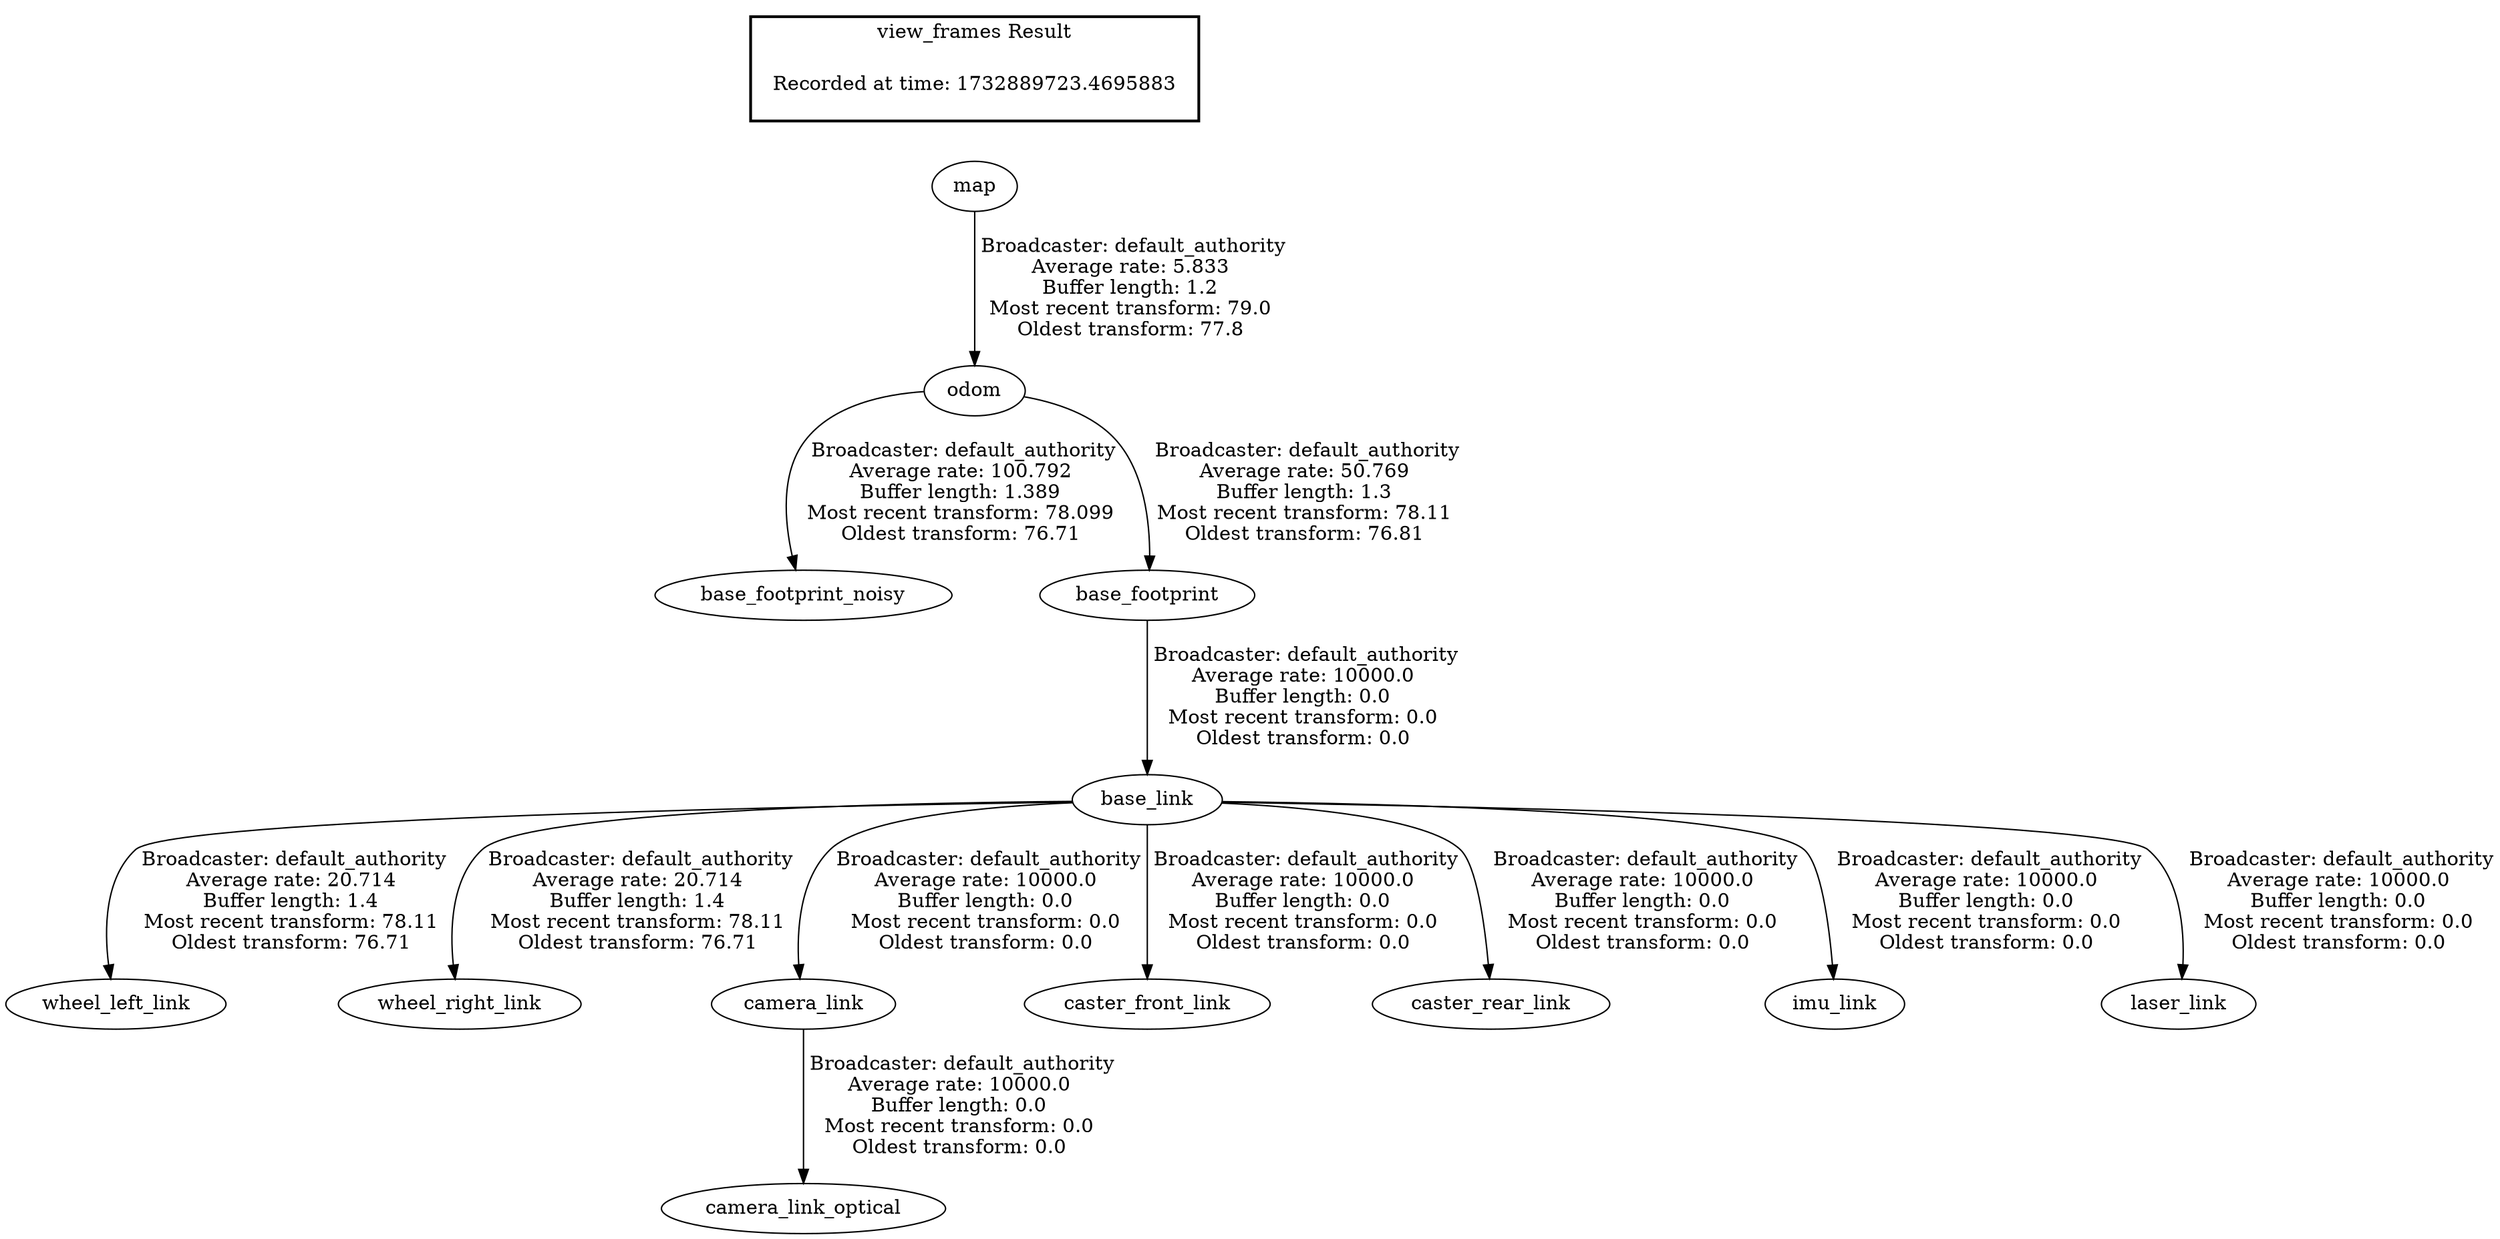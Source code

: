 digraph G {
"odom" -> "base_footprint_noisy"[label=" Broadcaster: default_authority\nAverage rate: 100.792\nBuffer length: 1.389\nMost recent transform: 78.099\nOldest transform: 76.71\n"];
"map" -> "odom"[label=" Broadcaster: default_authority\nAverage rate: 5.833\nBuffer length: 1.2\nMost recent transform: 79.0\nOldest transform: 77.8\n"];
"base_link" -> "wheel_left_link"[label=" Broadcaster: default_authority\nAverage rate: 20.714\nBuffer length: 1.4\nMost recent transform: 78.11\nOldest transform: 76.71\n"];
"base_footprint" -> "base_link"[label=" Broadcaster: default_authority\nAverage rate: 10000.0\nBuffer length: 0.0\nMost recent transform: 0.0\nOldest transform: 0.0\n"];
"base_link" -> "wheel_right_link"[label=" Broadcaster: default_authority\nAverage rate: 20.714\nBuffer length: 1.4\nMost recent transform: 78.11\nOldest transform: 76.71\n"];
"odom" -> "base_footprint"[label=" Broadcaster: default_authority\nAverage rate: 50.769\nBuffer length: 1.3\nMost recent transform: 78.11\nOldest transform: 76.81\n"];
"base_link" -> "camera_link"[label=" Broadcaster: default_authority\nAverage rate: 10000.0\nBuffer length: 0.0\nMost recent transform: 0.0\nOldest transform: 0.0\n"];
"camera_link" -> "camera_link_optical"[label=" Broadcaster: default_authority\nAverage rate: 10000.0\nBuffer length: 0.0\nMost recent transform: 0.0\nOldest transform: 0.0\n"];
"base_link" -> "caster_front_link"[label=" Broadcaster: default_authority\nAverage rate: 10000.0\nBuffer length: 0.0\nMost recent transform: 0.0\nOldest transform: 0.0\n"];
"base_link" -> "caster_rear_link"[label=" Broadcaster: default_authority\nAverage rate: 10000.0\nBuffer length: 0.0\nMost recent transform: 0.0\nOldest transform: 0.0\n"];
"base_link" -> "imu_link"[label=" Broadcaster: default_authority\nAverage rate: 10000.0\nBuffer length: 0.0\nMost recent transform: 0.0\nOldest transform: 0.0\n"];
"base_link" -> "laser_link"[label=" Broadcaster: default_authority\nAverage rate: 10000.0\nBuffer length: 0.0\nMost recent transform: 0.0\nOldest transform: 0.0\n"];
edge [style=invis];
 subgraph cluster_legend { style=bold; color=black; label ="view_frames Result";
"Recorded at time: 1732889723.4695883"[ shape=plaintext ] ;
}->"map";
}